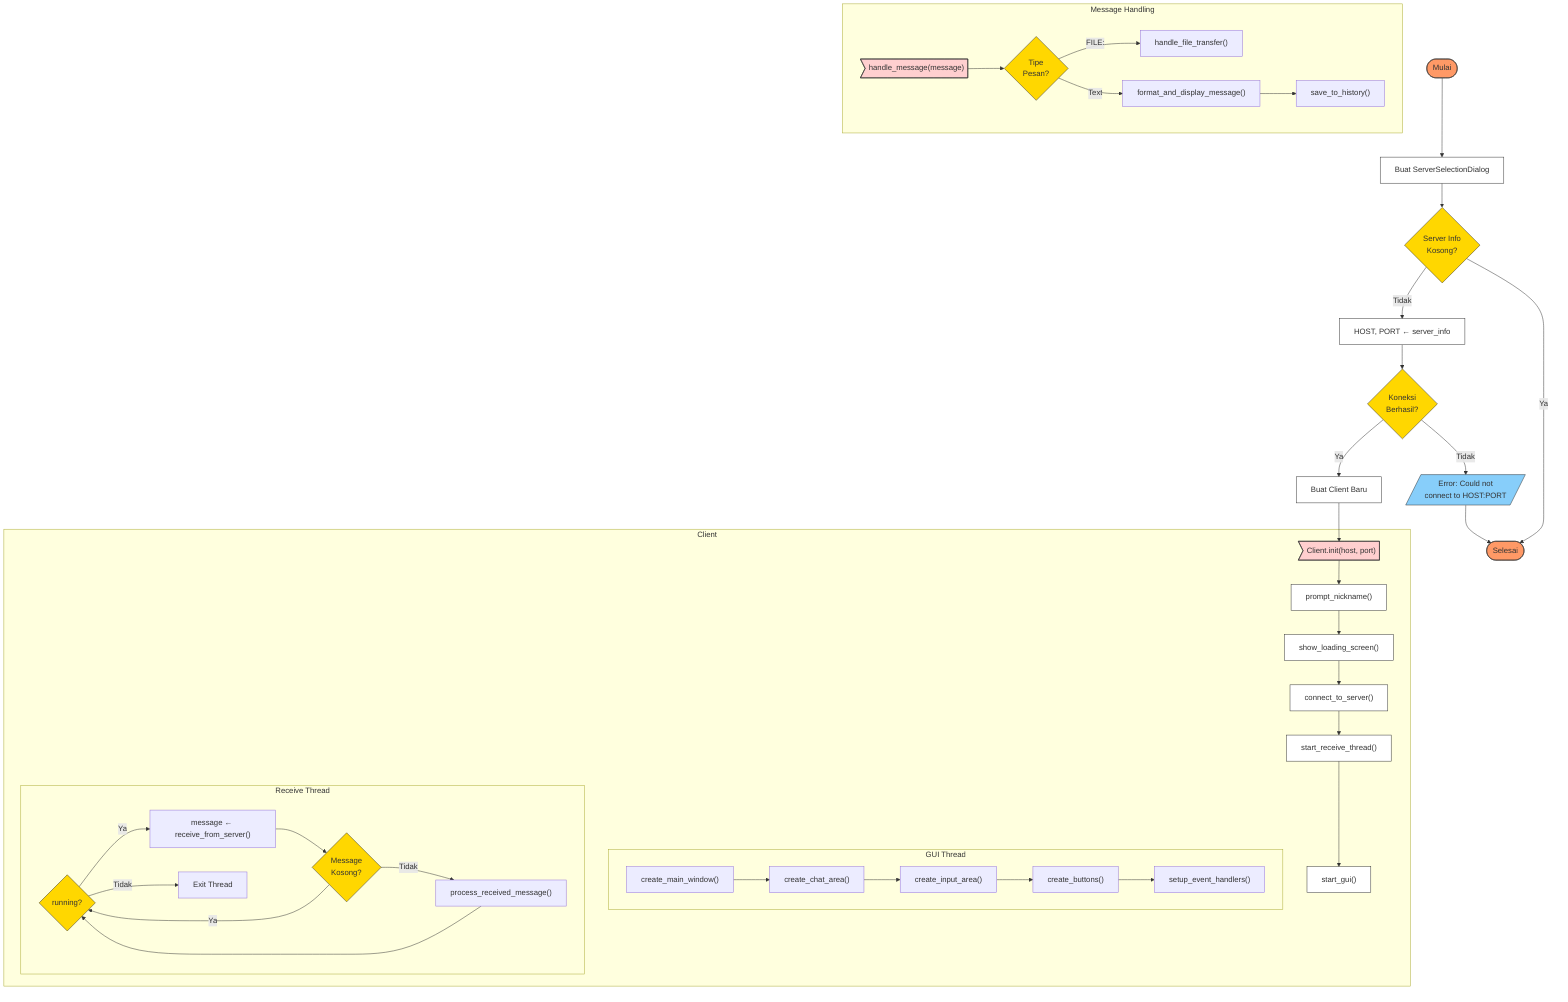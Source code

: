 flowchart TD
    %% Main Program Flow
    A([Mulai]) --> B["Buat ServerSelectionDialog"]
    B --> C{"Server Info\nKosong?"}
    C -->|Tidak| D["HOST, PORT ← server_info"]
    C -->|Ya| E([Selesai])
    D --> F{"Koneksi\nBerhasil?"}
    F -->|Tidak| G[/"Error: Could not\nconnect to HOST:PORT"/] --> E
    F -->|Ya| H["Buat Client Baru"] --> I

    %% Client Class
    subgraph Client
        I>"Client.init(host, port)"] --> J["prompt_nickname()"]
        J --> K["show_loading_screen()"]
        K --> L["connect_to_server()"]
        L --> M["start_receive_thread()"]
        M --> N["start_gui()"]
        
        %% GUI Thread
        subgraph GUI_Thread["GUI Thread"]
            O["create_main_window()"] --> P["create_chat_area()"]
            P --> Q["create_input_area()"]
            Q --> R["create_buttons()"]
            R --> S["setup_event_handlers()"]
        end

        %% Receive Thread
        subgraph Receive_Thread["Receive Thread"]
            T{"running?"}
            T -->|Ya| U["message ← receive_from_server()"]
            U --> V{"Message\nKosong?"}
            V -->|Tidak| W["process_received_message()"]
            W --> T
            V -->|Ya| T
            T -->|Tidak| X["Exit Thread"]
        end
    end

    %% Message Handling
    subgraph Message_Handling["Message Handling"]
        Z>"handle_message(message)"] --> AA{"Tipe\nPesan?"}
        AA -->|"FILE:"| AB["handle_file_transfer()"]
        AA -->|"Text"| AC["format_and_display_message()"]
        AC --> AD["save_to_history()"]
    end

    %% Styling
    classDef start_end fill:#f96,stroke:#333
    classDef process fill:#fff,stroke:#333
    classDef io fill:#87cefa,stroke:#333
    classDef condition fill:#FFD700,stroke:#333
    classDef subprogram fill:#FFCFCF,stroke:#333
    
    class A,E start_end
    class B,D,H,J,K,L,M,N process
    class G io
    class C,F,T,V,AA condition
    class I,Z subprogram